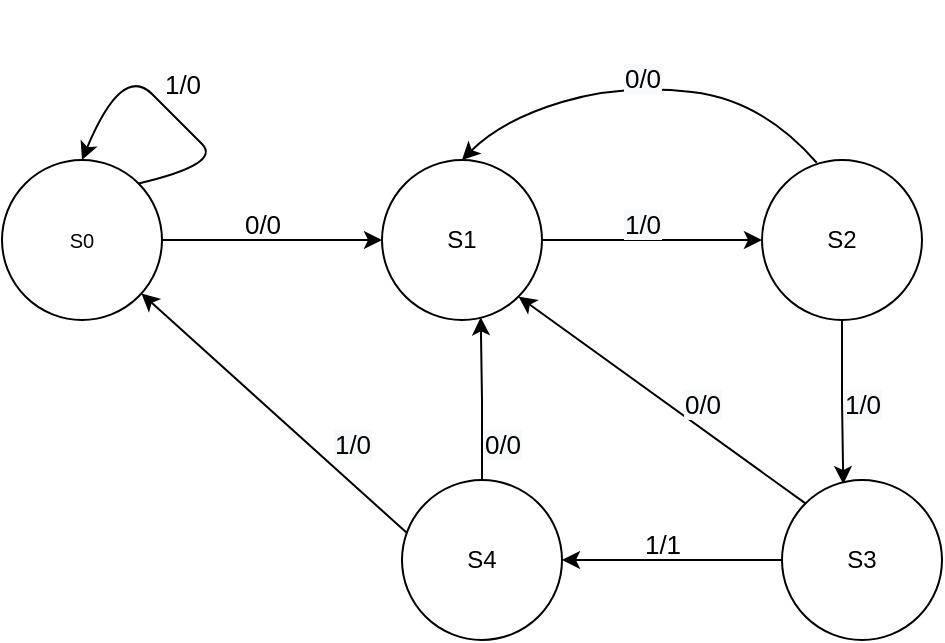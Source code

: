 <mxfile version="17.4.6" type="github">
  <diagram id="JiN5gUxKg_kHs-5ToOMZ" name="Page-1">
    <mxGraphModel dx="823" dy="484" grid="1" gridSize="10" guides="1" tooltips="1" connect="1" arrows="1" fold="1" page="1" pageScale="1" pageWidth="827" pageHeight="1169" math="0" shadow="0">
      <root>
        <mxCell id="0" />
        <mxCell id="1" parent="0" />
        <mxCell id="Cw4yV0d1_NEsQbWrNPIG-6" style="edgeStyle=orthogonalEdgeStyle;rounded=0;orthogonalLoop=1;jettySize=auto;html=1;entryX=0;entryY=0.5;entryDx=0;entryDy=0;fontSize=13;" edge="1" parent="1" source="Cw4yV0d1_NEsQbWrNPIG-1" target="Cw4yV0d1_NEsQbWrNPIG-3">
          <mxGeometry relative="1" as="geometry" />
        </mxCell>
        <mxCell id="Cw4yV0d1_NEsQbWrNPIG-1" value="&lt;font size=&quot;1&quot;&gt;S0&lt;/font&gt;" style="ellipse;whiteSpace=wrap;html=1;aspect=fixed;" vertex="1" parent="1">
          <mxGeometry x="120" y="98" width="80" height="80" as="geometry" />
        </mxCell>
        <mxCell id="Cw4yV0d1_NEsQbWrNPIG-8" style="edgeStyle=orthogonalEdgeStyle;rounded=0;orthogonalLoop=1;jettySize=auto;html=1;entryX=0.383;entryY=0.025;entryDx=0;entryDy=0;entryPerimeter=0;fontSize=13;" edge="1" parent="1" source="Cw4yV0d1_NEsQbWrNPIG-2" target="Cw4yV0d1_NEsQbWrNPIG-4">
          <mxGeometry relative="1" as="geometry" />
        </mxCell>
        <mxCell id="Cw4yV0d1_NEsQbWrNPIG-2" value="S2" style="ellipse;whiteSpace=wrap;html=1;aspect=fixed;" vertex="1" parent="1">
          <mxGeometry x="500" y="98" width="80" height="80" as="geometry" />
        </mxCell>
        <mxCell id="Cw4yV0d1_NEsQbWrNPIG-7" style="edgeStyle=orthogonalEdgeStyle;rounded=0;orthogonalLoop=1;jettySize=auto;html=1;entryX=0;entryY=0.5;entryDx=0;entryDy=0;fontSize=13;" edge="1" parent="1" source="Cw4yV0d1_NEsQbWrNPIG-3" target="Cw4yV0d1_NEsQbWrNPIG-2">
          <mxGeometry relative="1" as="geometry" />
        </mxCell>
        <mxCell id="Cw4yV0d1_NEsQbWrNPIG-3" value="S1" style="ellipse;whiteSpace=wrap;html=1;aspect=fixed;" vertex="1" parent="1">
          <mxGeometry x="310" y="98" width="80" height="80" as="geometry" />
        </mxCell>
        <mxCell id="Cw4yV0d1_NEsQbWrNPIG-9" style="edgeStyle=orthogonalEdgeStyle;rounded=0;orthogonalLoop=1;jettySize=auto;html=1;entryX=1;entryY=0.5;entryDx=0;entryDy=0;fontSize=13;" edge="1" parent="1" source="Cw4yV0d1_NEsQbWrNPIG-4" target="Cw4yV0d1_NEsQbWrNPIG-5">
          <mxGeometry relative="1" as="geometry" />
        </mxCell>
        <mxCell id="Cw4yV0d1_NEsQbWrNPIG-4" value="S3" style="ellipse;whiteSpace=wrap;html=1;aspect=fixed;" vertex="1" parent="1">
          <mxGeometry x="510" y="258" width="80" height="80" as="geometry" />
        </mxCell>
        <mxCell id="Cw4yV0d1_NEsQbWrNPIG-12" style="edgeStyle=orthogonalEdgeStyle;rounded=0;orthogonalLoop=1;jettySize=auto;html=1;exitX=0.5;exitY=0;exitDx=0;exitDy=0;entryX=0.617;entryY=0.983;entryDx=0;entryDy=0;entryPerimeter=0;fontSize=13;" edge="1" parent="1" source="Cw4yV0d1_NEsQbWrNPIG-5" target="Cw4yV0d1_NEsQbWrNPIG-3">
          <mxGeometry relative="1" as="geometry" />
        </mxCell>
        <mxCell id="Cw4yV0d1_NEsQbWrNPIG-5" value="S4" style="ellipse;whiteSpace=wrap;html=1;aspect=fixed;" vertex="1" parent="1">
          <mxGeometry x="320" y="258" width="80" height="80" as="geometry" />
        </mxCell>
        <mxCell id="Cw4yV0d1_NEsQbWrNPIG-11" value="" style="endArrow=classic;html=1;rounded=0;fontSize=13;exitX=0.033;exitY=0.333;exitDx=0;exitDy=0;exitPerimeter=0;" edge="1" parent="1" source="Cw4yV0d1_NEsQbWrNPIG-5" target="Cw4yV0d1_NEsQbWrNPIG-1">
          <mxGeometry width="50" height="50" relative="1" as="geometry">
            <mxPoint x="220" y="258" as="sourcePoint" />
            <mxPoint x="270" y="208" as="targetPoint" />
          </mxGeometry>
        </mxCell>
        <mxCell id="Cw4yV0d1_NEsQbWrNPIG-13" value="" style="endArrow=classic;html=1;rounded=0;fontSize=13;entryX=1;entryY=1;entryDx=0;entryDy=0;exitX=0;exitY=0;exitDx=0;exitDy=0;" edge="1" parent="1" source="Cw4yV0d1_NEsQbWrNPIG-4" target="Cw4yV0d1_NEsQbWrNPIG-3">
          <mxGeometry width="50" height="50" relative="1" as="geometry">
            <mxPoint x="370" y="328" as="sourcePoint" />
            <mxPoint x="420" y="278" as="targetPoint" />
          </mxGeometry>
        </mxCell>
        <mxCell id="Cw4yV0d1_NEsQbWrNPIG-15" value="" style="curved=1;endArrow=classic;html=1;rounded=0;fontSize=13;exitX=0.342;exitY=0.017;exitDx=0;exitDy=0;exitPerimeter=0;entryX=0.5;entryY=0;entryDx=0;entryDy=0;" edge="1" parent="1" source="Cw4yV0d1_NEsQbWrNPIG-2" target="Cw4yV0d1_NEsQbWrNPIG-3">
          <mxGeometry width="50" height="50" relative="1" as="geometry">
            <mxPoint x="370" y="128" as="sourcePoint" />
            <mxPoint x="420" y="78" as="targetPoint" />
            <Array as="points">
              <mxPoint x="500" y="68" />
              <mxPoint x="430" y="60" />
              <mxPoint x="370" y="78" />
            </Array>
          </mxGeometry>
        </mxCell>
        <mxCell id="Cw4yV0d1_NEsQbWrNPIG-16" value="0/0" style="text;html=1;align=center;verticalAlign=middle;resizable=0;points=[];autosize=1;strokeColor=none;fillColor=none;fontSize=13;" vertex="1" parent="1">
          <mxGeometry x="235" y="120" width="30" height="20" as="geometry" />
        </mxCell>
        <mxCell id="Cw4yV0d1_NEsQbWrNPIG-17" value="&#xa;&#xa;&lt;span style=&quot;color: rgb(0, 0, 0); font-family: helvetica; font-size: 13px; font-style: normal; font-weight: 400; letter-spacing: normal; text-align: center; text-indent: 0px; text-transform: none; word-spacing: 0px; background-color: rgb(248, 249, 250); display: inline; float: none;&quot;&gt;0/0&lt;/span&gt;&#xa;&#xa;" style="text;html=1;align=center;verticalAlign=middle;resizable=0;points=[];autosize=1;strokeColor=none;fillColor=none;fontSize=13;" vertex="1" parent="1">
          <mxGeometry x="425" y="22" width="30" height="70" as="geometry" />
        </mxCell>
        <mxCell id="Cw4yV0d1_NEsQbWrNPIG-18" value="&#xa;&#xa;&lt;span style=&quot;color: rgb(0, 0, 0); font-family: helvetica; font-size: 13px; font-style: normal; font-weight: 400; letter-spacing: normal; text-align: center; text-indent: 0px; text-transform: none; word-spacing: 0px; background-color: rgb(248, 249, 250); display: inline; float: none;&quot;&gt;1/0&lt;/span&gt;&#xa;&#xa;" style="text;html=1;align=center;verticalAlign=middle;resizable=0;points=[];autosize=1;strokeColor=none;fillColor=none;fontSize=13;" vertex="1" parent="1">
          <mxGeometry x="425" y="95" width="30" height="70" as="geometry" />
        </mxCell>
        <mxCell id="Cw4yV0d1_NEsQbWrNPIG-19" value="&#xa;&#xa;&lt;span style=&quot;color: rgb(0, 0, 0); font-family: helvetica; font-size: 13px; font-style: normal; font-weight: 400; letter-spacing: normal; text-align: center; text-indent: 0px; text-transform: none; word-spacing: 0px; background-color: rgb(248, 249, 250); display: inline; float: none;&quot;&gt;1/0&lt;/span&gt;&#xa;&#xa;" style="text;html=1;align=center;verticalAlign=middle;resizable=0;points=[];autosize=1;strokeColor=none;fillColor=none;fontSize=13;" vertex="1" parent="1">
          <mxGeometry x="535" y="185" width="30" height="70" as="geometry" />
        </mxCell>
        <mxCell id="Cw4yV0d1_NEsQbWrNPIG-20" value="&#xa;&#xa;&lt;span style=&quot;color: rgb(0, 0, 0); font-family: helvetica; font-size: 13px; font-style: normal; font-weight: 400; letter-spacing: normal; text-align: center; text-indent: 0px; text-transform: none; word-spacing: 0px; background-color: rgb(248, 249, 250); display: inline; float: none;&quot;&gt;0/0&lt;/span&gt;&#xa;&#xa;" style="text;html=1;align=center;verticalAlign=middle;resizable=0;points=[];autosize=1;strokeColor=none;fillColor=none;fontSize=13;" vertex="1" parent="1">
          <mxGeometry x="455" y="185" width="30" height="70" as="geometry" />
        </mxCell>
        <mxCell id="Cw4yV0d1_NEsQbWrNPIG-22" value="1/1" style="text;html=1;align=center;verticalAlign=middle;resizable=0;points=[];autosize=1;strokeColor=none;fillColor=none;fontSize=13;" vertex="1" parent="1">
          <mxGeometry x="435" y="280" width="30" height="20" as="geometry" />
        </mxCell>
        <mxCell id="Cw4yV0d1_NEsQbWrNPIG-23" value="&#xa;&#xa;&lt;span style=&quot;color: rgb(0, 0, 0); font-family: helvetica; font-size: 13px; font-style: normal; font-weight: 400; letter-spacing: normal; text-align: center; text-indent: 0px; text-transform: none; word-spacing: 0px; background-color: rgb(248, 249, 250); display: inline; float: none;&quot;&gt;0/0&lt;/span&gt;&#xa;&#xa;" style="text;html=1;align=center;verticalAlign=middle;resizable=0;points=[];autosize=1;strokeColor=none;fillColor=none;fontSize=13;" vertex="1" parent="1">
          <mxGeometry x="355" y="205" width="30" height="70" as="geometry" />
        </mxCell>
        <mxCell id="Cw4yV0d1_NEsQbWrNPIG-25" value="&#xa;&#xa;&lt;span style=&quot;color: rgb(0, 0, 0); font-family: helvetica; font-size: 13px; font-style: normal; font-weight: 400; letter-spacing: normal; text-align: center; text-indent: 0px; text-transform: none; word-spacing: 0px; background-color: rgb(248, 249, 250); display: inline; float: none;&quot;&gt;1/0&lt;/span&gt;&#xa;&#xa;" style="text;html=1;align=center;verticalAlign=middle;resizable=0;points=[];autosize=1;strokeColor=none;fillColor=none;fontSize=13;" vertex="1" parent="1">
          <mxGeometry x="280" y="205" width="30" height="70" as="geometry" />
        </mxCell>
        <mxCell id="Cw4yV0d1_NEsQbWrNPIG-26" value="" style="curved=1;endArrow=classic;html=1;rounded=0;fontSize=13;exitX=1;exitY=0;exitDx=0;exitDy=0;entryX=0.5;entryY=0;entryDx=0;entryDy=0;" edge="1" parent="1" source="Cw4yV0d1_NEsQbWrNPIG-1" target="Cw4yV0d1_NEsQbWrNPIG-1">
          <mxGeometry width="50" height="50" relative="1" as="geometry">
            <mxPoint x="180" y="100" as="sourcePoint" />
            <mxPoint x="230" y="50" as="targetPoint" />
            <Array as="points">
              <mxPoint x="230" y="100" />
              <mxPoint x="210" y="80" />
              <mxPoint x="180" y="50" />
            </Array>
          </mxGeometry>
        </mxCell>
        <mxCell id="Cw4yV0d1_NEsQbWrNPIG-27" value="1/0" style="text;html=1;align=center;verticalAlign=middle;resizable=0;points=[];autosize=1;strokeColor=none;fillColor=none;fontSize=13;" vertex="1" parent="1">
          <mxGeometry x="195" y="50" width="30" height="20" as="geometry" />
        </mxCell>
      </root>
    </mxGraphModel>
  </diagram>
</mxfile>
